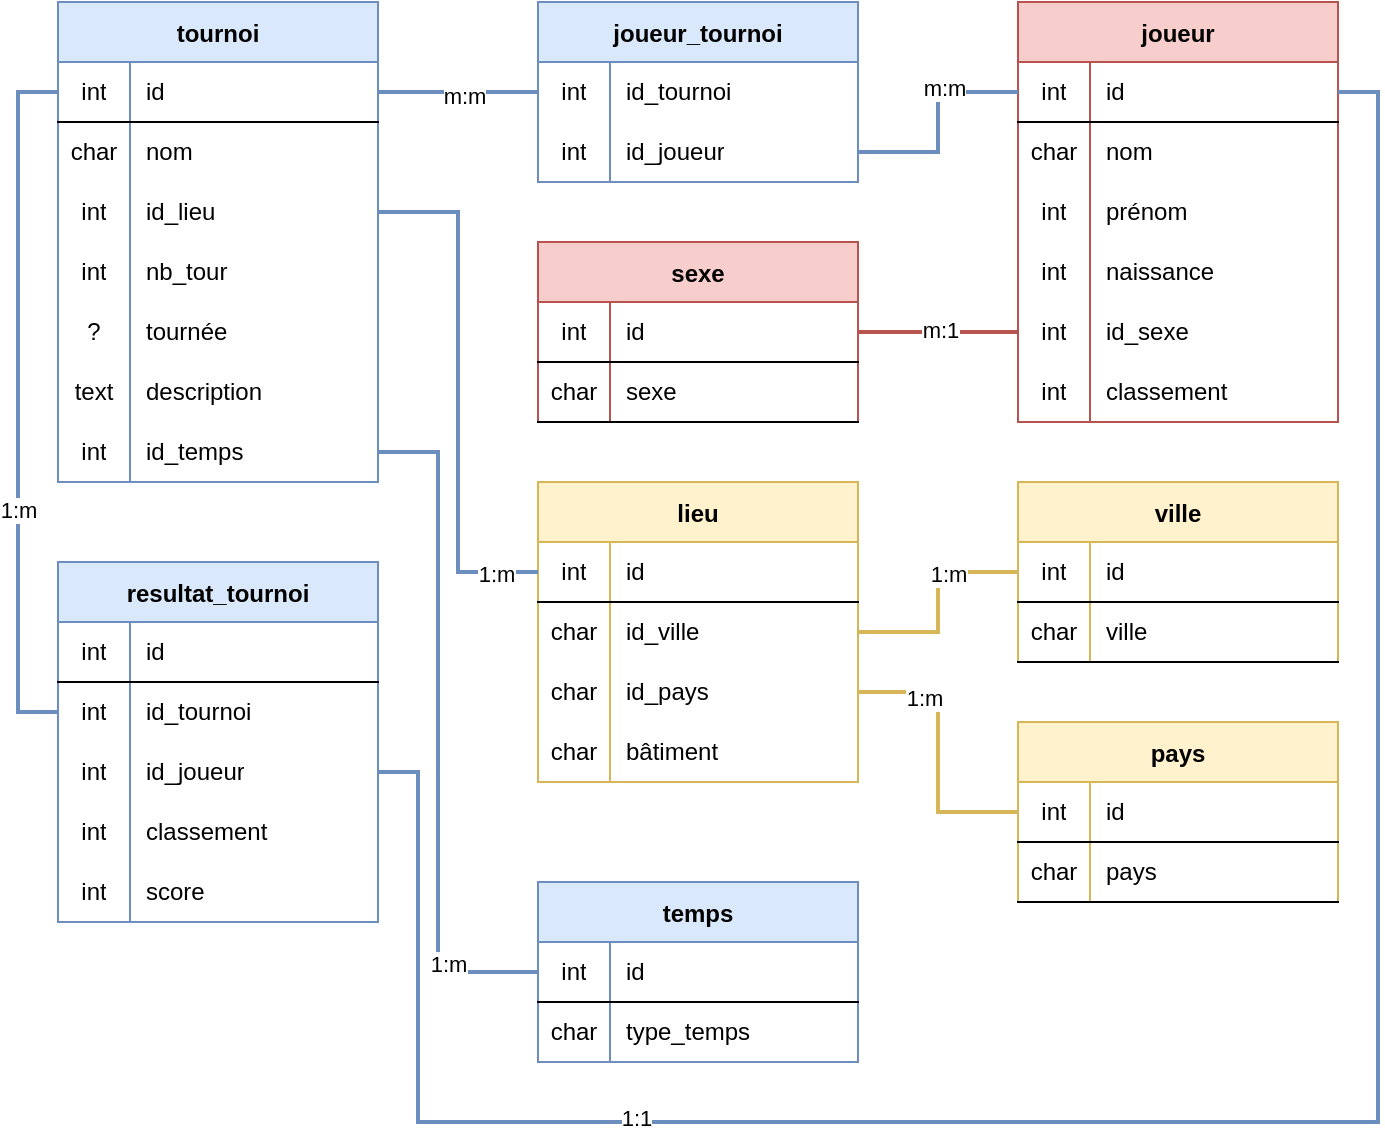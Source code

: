 <mxfile version="16.1.2" type="device" pages="2"><diagram id="C5RBs43oDa-KdzZeNtuy" name="BDD"><mxGraphModel dx="946" dy="613" grid="1" gridSize="10" guides="1" tooltips="1" connect="1" arrows="1" fold="1" page="1" pageScale="1" pageWidth="827" pageHeight="1169" math="0" shadow="0"><root><mxCell id="WIyWlLk6GJQsqaUBKTNV-0"/><mxCell id="WIyWlLk6GJQsqaUBKTNV-1" parent="WIyWlLk6GJQsqaUBKTNV-0"/><mxCell id="q8imigKJViEBwgdhQdV9-0" value="tournoi" style="shape=table;startSize=30;container=1;collapsible=0;childLayout=tableLayout;fixedRows=1;rowLines=0;fontStyle=1;align=center;pointerEvents=1;fillColor=#dae8fc;strokeColor=#6c8ebf;" parent="WIyWlLk6GJQsqaUBKTNV-1" vertex="1"><mxGeometry x="40" y="40" width="160" height="240.0" as="geometry"/></mxCell><mxCell id="q8imigKJViEBwgdhQdV9-1" value="" style="shape=partialRectangle;html=1;whiteSpace=wrap;collapsible=0;dropTarget=0;pointerEvents=1;fillColor=none;top=0;left=0;bottom=1;right=0;points=[[0,0.5],[1,0.5]];portConstraint=eastwest;" parent="q8imigKJViEBwgdhQdV9-0" vertex="1"><mxGeometry y="30" width="160" height="30" as="geometry"/></mxCell><mxCell id="q8imigKJViEBwgdhQdV9-2" value="int" style="shape=partialRectangle;html=1;whiteSpace=wrap;connectable=0;fillColor=none;top=0;left=0;bottom=0;right=0;overflow=hidden;pointerEvents=1;" parent="q8imigKJViEBwgdhQdV9-1" vertex="1"><mxGeometry width="36" height="30" as="geometry"><mxRectangle width="36" height="30" as="alternateBounds"/></mxGeometry></mxCell><mxCell id="q8imigKJViEBwgdhQdV9-3" value="id" style="shape=partialRectangle;html=1;whiteSpace=wrap;connectable=0;fillColor=none;top=0;left=0;bottom=0;right=0;align=left;spacingLeft=6;overflow=hidden;pointerEvents=1;" parent="q8imigKJViEBwgdhQdV9-1" vertex="1"><mxGeometry x="36" width="124" height="30" as="geometry"><mxRectangle width="124" height="30" as="alternateBounds"/></mxGeometry></mxCell><mxCell id="q8imigKJViEBwgdhQdV9-4" value="" style="shape=partialRectangle;html=1;whiteSpace=wrap;collapsible=0;dropTarget=0;pointerEvents=1;fillColor=none;top=0;left=0;bottom=0;right=0;points=[[0,0.5],[1,0.5]];portConstraint=eastwest;" parent="q8imigKJViEBwgdhQdV9-0" vertex="1"><mxGeometry y="60" width="160" height="30" as="geometry"/></mxCell><mxCell id="q8imigKJViEBwgdhQdV9-5" value="char" style="shape=partialRectangle;html=1;whiteSpace=wrap;connectable=0;fillColor=none;top=0;left=0;bottom=0;right=0;overflow=hidden;pointerEvents=1;" parent="q8imigKJViEBwgdhQdV9-4" vertex="1"><mxGeometry width="36" height="30" as="geometry"><mxRectangle width="36" height="30" as="alternateBounds"/></mxGeometry></mxCell><mxCell id="q8imigKJViEBwgdhQdV9-6" value="nom" style="shape=partialRectangle;html=1;whiteSpace=wrap;connectable=0;fillColor=none;top=0;left=0;bottom=0;right=0;align=left;spacingLeft=6;overflow=hidden;pointerEvents=1;" parent="q8imigKJViEBwgdhQdV9-4" vertex="1"><mxGeometry x="36" width="124" height="30" as="geometry"><mxRectangle width="124" height="30" as="alternateBounds"/></mxGeometry></mxCell><mxCell id="q8imigKJViEBwgdhQdV9-7" value="" style="shape=partialRectangle;html=1;whiteSpace=wrap;collapsible=0;dropTarget=0;pointerEvents=1;fillColor=none;top=0;left=0;bottom=0;right=0;points=[[0,0.5],[1,0.5]];portConstraint=eastwest;" parent="q8imigKJViEBwgdhQdV9-0" vertex="1"><mxGeometry y="90" width="160" height="30" as="geometry"/></mxCell><mxCell id="q8imigKJViEBwgdhQdV9-8" value="int" style="shape=partialRectangle;html=1;whiteSpace=wrap;connectable=0;fillColor=none;top=0;left=0;bottom=0;right=0;overflow=hidden;pointerEvents=1;" parent="q8imigKJViEBwgdhQdV9-7" vertex="1"><mxGeometry width="36" height="30" as="geometry"><mxRectangle width="36" height="30" as="alternateBounds"/></mxGeometry></mxCell><mxCell id="q8imigKJViEBwgdhQdV9-9" value="id_lieu" style="shape=partialRectangle;html=1;whiteSpace=wrap;connectable=0;fillColor=none;top=0;left=0;bottom=0;right=0;align=left;spacingLeft=6;overflow=hidden;pointerEvents=1;" parent="q8imigKJViEBwgdhQdV9-7" vertex="1"><mxGeometry x="36" width="124" height="30" as="geometry"><mxRectangle width="124" height="30" as="alternateBounds"/></mxGeometry></mxCell><mxCell id="q8imigKJViEBwgdhQdV9-10" style="shape=partialRectangle;html=1;whiteSpace=wrap;collapsible=0;dropTarget=0;pointerEvents=1;fillColor=none;top=0;left=0;bottom=0;right=0;points=[[0,0.5],[1,0.5]];portConstraint=eastwest;" parent="q8imigKJViEBwgdhQdV9-0" vertex="1"><mxGeometry y="120" width="160" height="30" as="geometry"/></mxCell><mxCell id="q8imigKJViEBwgdhQdV9-11" value="int" style="shape=partialRectangle;html=1;whiteSpace=wrap;connectable=0;fillColor=none;top=0;left=0;bottom=0;right=0;overflow=hidden;pointerEvents=1;" parent="q8imigKJViEBwgdhQdV9-10" vertex="1"><mxGeometry width="36" height="30" as="geometry"><mxRectangle width="36" height="30" as="alternateBounds"/></mxGeometry></mxCell><mxCell id="q8imigKJViEBwgdhQdV9-12" value="nb_tour" style="shape=partialRectangle;html=1;whiteSpace=wrap;connectable=0;fillColor=none;top=0;left=0;bottom=0;right=0;align=left;spacingLeft=6;overflow=hidden;pointerEvents=1;" parent="q8imigKJViEBwgdhQdV9-10" vertex="1"><mxGeometry x="36" width="124" height="30" as="geometry"><mxRectangle width="124" height="30" as="alternateBounds"/></mxGeometry></mxCell><mxCell id="q8imigKJViEBwgdhQdV9-13" style="shape=partialRectangle;html=1;whiteSpace=wrap;collapsible=0;dropTarget=0;pointerEvents=1;fillColor=none;top=0;left=0;bottom=0;right=0;points=[[0,0.5],[1,0.5]];portConstraint=eastwest;" parent="q8imigKJViEBwgdhQdV9-0" vertex="1"><mxGeometry y="150" width="160" height="30" as="geometry"/></mxCell><mxCell id="q8imigKJViEBwgdhQdV9-14" value="?" style="shape=partialRectangle;html=1;whiteSpace=wrap;connectable=0;fillColor=none;top=0;left=0;bottom=0;right=0;overflow=hidden;pointerEvents=1;" parent="q8imigKJViEBwgdhQdV9-13" vertex="1"><mxGeometry width="36" height="30" as="geometry"><mxRectangle width="36" height="30" as="alternateBounds"/></mxGeometry></mxCell><mxCell id="q8imigKJViEBwgdhQdV9-15" value="tournée" style="shape=partialRectangle;html=1;whiteSpace=wrap;connectable=0;fillColor=none;top=0;left=0;bottom=0;right=0;align=left;spacingLeft=6;overflow=hidden;pointerEvents=1;" parent="q8imigKJViEBwgdhQdV9-13" vertex="1"><mxGeometry x="36" width="124" height="30" as="geometry"><mxRectangle width="124" height="30" as="alternateBounds"/></mxGeometry></mxCell><mxCell id="q8imigKJViEBwgdhQdV9-16" style="shape=partialRectangle;html=1;whiteSpace=wrap;collapsible=0;dropTarget=0;pointerEvents=1;fillColor=none;top=0;left=0;bottom=0;right=0;points=[[0,0.5],[1,0.5]];portConstraint=eastwest;" parent="q8imigKJViEBwgdhQdV9-0" vertex="1"><mxGeometry y="180" width="160" height="30" as="geometry"/></mxCell><mxCell id="q8imigKJViEBwgdhQdV9-17" value="text" style="shape=partialRectangle;html=1;whiteSpace=wrap;connectable=0;fillColor=none;top=0;left=0;bottom=0;right=0;overflow=hidden;pointerEvents=1;" parent="q8imigKJViEBwgdhQdV9-16" vertex="1"><mxGeometry width="36" height="30" as="geometry"><mxRectangle width="36" height="30" as="alternateBounds"/></mxGeometry></mxCell><mxCell id="q8imigKJViEBwgdhQdV9-18" value="description" style="shape=partialRectangle;html=1;whiteSpace=wrap;connectable=0;fillColor=none;top=0;left=0;bottom=0;right=0;align=left;spacingLeft=6;overflow=hidden;pointerEvents=1;" parent="q8imigKJViEBwgdhQdV9-16" vertex="1"><mxGeometry x="36" width="124" height="30" as="geometry"><mxRectangle width="124" height="30" as="alternateBounds"/></mxGeometry></mxCell><mxCell id="q8imigKJViEBwgdhQdV9-19" style="shape=partialRectangle;html=1;whiteSpace=wrap;collapsible=0;dropTarget=0;pointerEvents=1;fillColor=none;top=0;left=0;bottom=0;right=0;points=[[0,0.5],[1,0.5]];portConstraint=eastwest;" parent="q8imigKJViEBwgdhQdV9-0" vertex="1"><mxGeometry y="210" width="160" height="30" as="geometry"/></mxCell><mxCell id="q8imigKJViEBwgdhQdV9-20" value="int" style="shape=partialRectangle;html=1;whiteSpace=wrap;connectable=0;fillColor=none;top=0;left=0;bottom=0;right=0;overflow=hidden;pointerEvents=1;" parent="q8imigKJViEBwgdhQdV9-19" vertex="1"><mxGeometry width="36" height="30" as="geometry"><mxRectangle width="36" height="30" as="alternateBounds"/></mxGeometry></mxCell><mxCell id="q8imigKJViEBwgdhQdV9-21" value="id_temps" style="shape=partialRectangle;html=1;whiteSpace=wrap;connectable=0;fillColor=none;top=0;left=0;bottom=0;right=0;align=left;spacingLeft=6;overflow=hidden;pointerEvents=1;" parent="q8imigKJViEBwgdhQdV9-19" vertex="1"><mxGeometry x="36" width="124" height="30" as="geometry"><mxRectangle width="124" height="30" as="alternateBounds"/></mxGeometry></mxCell><mxCell id="q8imigKJViEBwgdhQdV9-22" value="joueur_tournoi" style="shape=table;startSize=30;container=1;collapsible=0;childLayout=tableLayout;fixedRows=1;rowLines=0;fontStyle=1;align=center;pointerEvents=1;fillColor=#dae8fc;strokeColor=#6c8ebf;" parent="WIyWlLk6GJQsqaUBKTNV-1" vertex="1"><mxGeometry x="280" y="40" width="160" height="90" as="geometry"/></mxCell><mxCell id="q8imigKJViEBwgdhQdV9-26" value="" style="shape=partialRectangle;html=1;whiteSpace=wrap;collapsible=0;dropTarget=0;pointerEvents=1;fillColor=none;top=0;left=0;bottom=0;right=0;points=[[0,0.5],[1,0.5]];portConstraint=eastwest;" parent="q8imigKJViEBwgdhQdV9-22" vertex="1"><mxGeometry y="30" width="160" height="30" as="geometry"/></mxCell><mxCell id="q8imigKJViEBwgdhQdV9-27" value="int" style="shape=partialRectangle;html=1;whiteSpace=wrap;connectable=0;fillColor=none;top=0;left=0;bottom=0;right=0;overflow=hidden;pointerEvents=1;" parent="q8imigKJViEBwgdhQdV9-26" vertex="1"><mxGeometry width="36" height="30" as="geometry"><mxRectangle width="36" height="30" as="alternateBounds"/></mxGeometry></mxCell><mxCell id="q8imigKJViEBwgdhQdV9-28" value="id_tournoi" style="shape=partialRectangle;html=1;whiteSpace=wrap;connectable=0;fillColor=none;top=0;left=0;bottom=0;right=0;align=left;spacingLeft=6;overflow=hidden;pointerEvents=1;" parent="q8imigKJViEBwgdhQdV9-26" vertex="1"><mxGeometry x="36" width="124" height="30" as="geometry"><mxRectangle width="124" height="30" as="alternateBounds"/></mxGeometry></mxCell><mxCell id="q8imigKJViEBwgdhQdV9-29" value="" style="shape=partialRectangle;html=1;whiteSpace=wrap;collapsible=0;dropTarget=0;pointerEvents=1;fillColor=none;top=0;left=0;bottom=0;right=0;points=[[0,0.5],[1,0.5]];portConstraint=eastwest;" parent="q8imigKJViEBwgdhQdV9-22" vertex="1"><mxGeometry y="60" width="160" height="30" as="geometry"/></mxCell><mxCell id="q8imigKJViEBwgdhQdV9-30" value="int" style="shape=partialRectangle;html=1;whiteSpace=wrap;connectable=0;fillColor=none;top=0;left=0;bottom=0;right=0;overflow=hidden;pointerEvents=1;" parent="q8imigKJViEBwgdhQdV9-29" vertex="1"><mxGeometry width="36" height="30" as="geometry"><mxRectangle width="36" height="30" as="alternateBounds"/></mxGeometry></mxCell><mxCell id="q8imigKJViEBwgdhQdV9-31" value="id_joueur" style="shape=partialRectangle;html=1;whiteSpace=wrap;connectable=0;fillColor=none;top=0;left=0;bottom=0;right=0;align=left;spacingLeft=6;overflow=hidden;pointerEvents=1;" parent="q8imigKJViEBwgdhQdV9-29" vertex="1"><mxGeometry x="36" width="124" height="30" as="geometry"><mxRectangle width="124" height="30" as="alternateBounds"/></mxGeometry></mxCell><mxCell id="q8imigKJViEBwgdhQdV9-44" style="edgeStyle=orthogonalEdgeStyle;rounded=0;orthogonalLoop=1;jettySize=auto;html=1;entryX=1;entryY=0.5;entryDx=0;entryDy=0;endArrow=none;endFill=0;strokeWidth=2;fillColor=#dae8fc;strokeColor=#6c8ebf;" parent="WIyWlLk6GJQsqaUBKTNV-1" source="q8imigKJViEBwgdhQdV9-26" target="q8imigKJViEBwgdhQdV9-1" edge="1"><mxGeometry relative="1" as="geometry"/></mxCell><mxCell id="eJc-ZGV1E1ci7smsFXw3-0" value="m:m" style="edgeLabel;html=1;align=center;verticalAlign=middle;resizable=0;points=[];" parent="q8imigKJViEBwgdhQdV9-44" vertex="1" connectable="0"><mxGeometry x="-0.071" y="2" relative="1" as="geometry"><mxPoint as="offset"/></mxGeometry></mxCell><mxCell id="q8imigKJViEBwgdhQdV9-45" value="joueur" style="shape=table;startSize=30;container=1;collapsible=0;childLayout=tableLayout;fixedRows=1;rowLines=0;fontStyle=1;align=center;pointerEvents=1;fillColor=#f8cecc;strokeColor=#b85450;" parent="WIyWlLk6GJQsqaUBKTNV-1" vertex="1"><mxGeometry x="520" y="40" width="160" height="210" as="geometry"/></mxCell><mxCell id="q8imigKJViEBwgdhQdV9-46" value="" style="shape=partialRectangle;html=1;whiteSpace=wrap;collapsible=0;dropTarget=0;pointerEvents=1;fillColor=none;top=0;left=0;bottom=1;right=0;points=[[0,0.5],[1,0.5]];portConstraint=eastwest;" parent="q8imigKJViEBwgdhQdV9-45" vertex="1"><mxGeometry y="30" width="160" height="30" as="geometry"/></mxCell><mxCell id="q8imigKJViEBwgdhQdV9-47" value="int" style="shape=partialRectangle;html=1;whiteSpace=wrap;connectable=0;fillColor=none;top=0;left=0;bottom=0;right=0;overflow=hidden;pointerEvents=1;" parent="q8imigKJViEBwgdhQdV9-46" vertex="1"><mxGeometry width="36" height="30" as="geometry"><mxRectangle width="36" height="30" as="alternateBounds"/></mxGeometry></mxCell><mxCell id="q8imigKJViEBwgdhQdV9-48" value="id" style="shape=partialRectangle;html=1;whiteSpace=wrap;connectable=0;fillColor=none;top=0;left=0;bottom=0;right=0;align=left;spacingLeft=6;overflow=hidden;pointerEvents=1;" parent="q8imigKJViEBwgdhQdV9-46" vertex="1"><mxGeometry x="36" width="124" height="30" as="geometry"><mxRectangle width="124" height="30" as="alternateBounds"/></mxGeometry></mxCell><mxCell id="q8imigKJViEBwgdhQdV9-49" value="" style="shape=partialRectangle;html=1;whiteSpace=wrap;collapsible=0;dropTarget=0;pointerEvents=1;fillColor=none;top=0;left=0;bottom=0;right=0;points=[[0,0.5],[1,0.5]];portConstraint=eastwest;" parent="q8imigKJViEBwgdhQdV9-45" vertex="1"><mxGeometry y="60" width="160" height="30" as="geometry"/></mxCell><mxCell id="q8imigKJViEBwgdhQdV9-50" value="char" style="shape=partialRectangle;html=1;whiteSpace=wrap;connectable=0;fillColor=none;top=0;left=0;bottom=0;right=0;overflow=hidden;pointerEvents=1;" parent="q8imigKJViEBwgdhQdV9-49" vertex="1"><mxGeometry width="36" height="30" as="geometry"><mxRectangle width="36" height="30" as="alternateBounds"/></mxGeometry></mxCell><mxCell id="q8imigKJViEBwgdhQdV9-51" value="nom" style="shape=partialRectangle;html=1;whiteSpace=wrap;connectable=0;fillColor=none;top=0;left=0;bottom=0;right=0;align=left;spacingLeft=6;overflow=hidden;pointerEvents=1;" parent="q8imigKJViEBwgdhQdV9-49" vertex="1"><mxGeometry x="36" width="124" height="30" as="geometry"><mxRectangle width="124" height="30" as="alternateBounds"/></mxGeometry></mxCell><mxCell id="q8imigKJViEBwgdhQdV9-52" value="" style="shape=partialRectangle;html=1;whiteSpace=wrap;collapsible=0;dropTarget=0;pointerEvents=1;fillColor=none;top=0;left=0;bottom=0;right=0;points=[[0,0.5],[1,0.5]];portConstraint=eastwest;" parent="q8imigKJViEBwgdhQdV9-45" vertex="1"><mxGeometry y="90" width="160" height="30" as="geometry"/></mxCell><mxCell id="q8imigKJViEBwgdhQdV9-53" value="int" style="shape=partialRectangle;html=1;whiteSpace=wrap;connectable=0;fillColor=none;top=0;left=0;bottom=0;right=0;overflow=hidden;pointerEvents=1;" parent="q8imigKJViEBwgdhQdV9-52" vertex="1"><mxGeometry width="36" height="30" as="geometry"><mxRectangle width="36" height="30" as="alternateBounds"/></mxGeometry></mxCell><mxCell id="q8imigKJViEBwgdhQdV9-54" value="prénom" style="shape=partialRectangle;html=1;whiteSpace=wrap;connectable=0;fillColor=none;top=0;left=0;bottom=0;right=0;align=left;spacingLeft=6;overflow=hidden;pointerEvents=1;" parent="q8imigKJViEBwgdhQdV9-52" vertex="1"><mxGeometry x="36" width="124" height="30" as="geometry"><mxRectangle width="124" height="30" as="alternateBounds"/></mxGeometry></mxCell><mxCell id="q8imigKJViEBwgdhQdV9-55" style="shape=partialRectangle;html=1;whiteSpace=wrap;collapsible=0;dropTarget=0;pointerEvents=1;fillColor=none;top=0;left=0;bottom=0;right=0;points=[[0,0.5],[1,0.5]];portConstraint=eastwest;" parent="q8imigKJViEBwgdhQdV9-45" vertex="1"><mxGeometry y="120" width="160" height="30" as="geometry"/></mxCell><mxCell id="q8imigKJViEBwgdhQdV9-56" value="int" style="shape=partialRectangle;html=1;whiteSpace=wrap;connectable=0;fillColor=none;top=0;left=0;bottom=0;right=0;overflow=hidden;pointerEvents=1;" parent="q8imigKJViEBwgdhQdV9-55" vertex="1"><mxGeometry width="36" height="30" as="geometry"><mxRectangle width="36" height="30" as="alternateBounds"/></mxGeometry></mxCell><mxCell id="q8imigKJViEBwgdhQdV9-57" value="naissance" style="shape=partialRectangle;html=1;whiteSpace=wrap;connectable=0;fillColor=none;top=0;left=0;bottom=0;right=0;align=left;spacingLeft=6;overflow=hidden;pointerEvents=1;" parent="q8imigKJViEBwgdhQdV9-55" vertex="1"><mxGeometry x="36" width="124" height="30" as="geometry"><mxRectangle width="124" height="30" as="alternateBounds"/></mxGeometry></mxCell><mxCell id="q8imigKJViEBwgdhQdV9-58" style="shape=partialRectangle;html=1;whiteSpace=wrap;collapsible=0;dropTarget=0;pointerEvents=1;fillColor=none;top=0;left=0;bottom=0;right=0;points=[[0,0.5],[1,0.5]];portConstraint=eastwest;" parent="q8imigKJViEBwgdhQdV9-45" vertex="1"><mxGeometry y="150" width="160" height="30" as="geometry"/></mxCell><mxCell id="q8imigKJViEBwgdhQdV9-59" value="int" style="shape=partialRectangle;html=1;whiteSpace=wrap;connectable=0;fillColor=none;top=0;left=0;bottom=0;right=0;overflow=hidden;pointerEvents=1;" parent="q8imigKJViEBwgdhQdV9-58" vertex="1"><mxGeometry width="36" height="30" as="geometry"><mxRectangle width="36" height="30" as="alternateBounds"/></mxGeometry></mxCell><mxCell id="q8imigKJViEBwgdhQdV9-60" value="id_sexe" style="shape=partialRectangle;html=1;whiteSpace=wrap;connectable=0;fillColor=none;top=0;left=0;bottom=0;right=0;align=left;spacingLeft=6;overflow=hidden;pointerEvents=1;" parent="q8imigKJViEBwgdhQdV9-58" vertex="1"><mxGeometry x="36" width="124" height="30" as="geometry"><mxRectangle width="124" height="30" as="alternateBounds"/></mxGeometry></mxCell><mxCell id="q8imigKJViEBwgdhQdV9-61" style="shape=partialRectangle;html=1;whiteSpace=wrap;collapsible=0;dropTarget=0;pointerEvents=1;fillColor=none;top=0;left=0;bottom=0;right=0;points=[[0,0.5],[1,0.5]];portConstraint=eastwest;" parent="q8imigKJViEBwgdhQdV9-45" vertex="1"><mxGeometry y="180" width="160" height="30" as="geometry"/></mxCell><mxCell id="q8imigKJViEBwgdhQdV9-62" value="int" style="shape=partialRectangle;html=1;whiteSpace=wrap;connectable=0;fillColor=none;top=0;left=0;bottom=0;right=0;overflow=hidden;pointerEvents=1;" parent="q8imigKJViEBwgdhQdV9-61" vertex="1"><mxGeometry width="36" height="30" as="geometry"><mxRectangle width="36" height="30" as="alternateBounds"/></mxGeometry></mxCell><mxCell id="q8imigKJViEBwgdhQdV9-63" value="classement" style="shape=partialRectangle;html=1;whiteSpace=wrap;connectable=0;fillColor=none;top=0;left=0;bottom=0;right=0;align=left;spacingLeft=6;overflow=hidden;pointerEvents=1;" parent="q8imigKJViEBwgdhQdV9-61" vertex="1"><mxGeometry x="36" width="124" height="30" as="geometry"><mxRectangle width="124" height="30" as="alternateBounds"/></mxGeometry></mxCell><mxCell id="q8imigKJViEBwgdhQdV9-67" style="edgeStyle=orthogonalEdgeStyle;rounded=0;orthogonalLoop=1;jettySize=auto;html=1;entryX=1;entryY=0.5;entryDx=0;entryDy=0;endArrow=none;endFill=0;strokeWidth=2;fillColor=#dae8fc;strokeColor=#6c8ebf;" parent="WIyWlLk6GJQsqaUBKTNV-1" source="q8imigKJViEBwgdhQdV9-46" target="q8imigKJViEBwgdhQdV9-29" edge="1"><mxGeometry relative="1" as="geometry"/></mxCell><mxCell id="eJc-ZGV1E1ci7smsFXw3-1" value="m:m" style="edgeLabel;html=1;align=center;verticalAlign=middle;resizable=0;points=[];" parent="q8imigKJViEBwgdhQdV9-67" vertex="1" connectable="0"><mxGeometry x="-0.324" y="-2" relative="1" as="geometry"><mxPoint as="offset"/></mxGeometry></mxCell><mxCell id="q8imigKJViEBwgdhQdV9-82" value="sexe" style="shape=table;startSize=30;container=1;collapsible=0;childLayout=tableLayout;fixedRows=1;rowLines=0;fontStyle=1;align=center;pointerEvents=1;fillColor=#f8cecc;strokeColor=#b85450;" parent="WIyWlLk6GJQsqaUBKTNV-1" vertex="1"><mxGeometry x="280" y="160" width="160" height="90" as="geometry"/></mxCell><mxCell id="q8imigKJViEBwgdhQdV9-83" value="" style="shape=partialRectangle;html=1;whiteSpace=wrap;collapsible=0;dropTarget=0;pointerEvents=1;fillColor=none;top=0;left=0;bottom=1;right=0;points=[[0,0.5],[1,0.5]];portConstraint=eastwest;" parent="q8imigKJViEBwgdhQdV9-82" vertex="1"><mxGeometry y="30" width="160" height="30" as="geometry"/></mxCell><mxCell id="q8imigKJViEBwgdhQdV9-84" value="int" style="shape=partialRectangle;html=1;whiteSpace=wrap;connectable=0;fillColor=none;top=0;left=0;bottom=0;right=0;overflow=hidden;pointerEvents=1;" parent="q8imigKJViEBwgdhQdV9-83" vertex="1"><mxGeometry width="36" height="30" as="geometry"><mxRectangle width="36" height="30" as="alternateBounds"/></mxGeometry></mxCell><mxCell id="q8imigKJViEBwgdhQdV9-85" value="id" style="shape=partialRectangle;html=1;whiteSpace=wrap;connectable=0;fillColor=none;top=0;left=0;bottom=0;right=0;align=left;spacingLeft=6;overflow=hidden;pointerEvents=1;" parent="q8imigKJViEBwgdhQdV9-83" vertex="1"><mxGeometry x="36" width="124" height="30" as="geometry"><mxRectangle width="124" height="30" as="alternateBounds"/></mxGeometry></mxCell><mxCell id="q8imigKJViEBwgdhQdV9-101" style="shape=partialRectangle;html=1;whiteSpace=wrap;collapsible=0;dropTarget=0;pointerEvents=1;fillColor=none;top=0;left=0;bottom=1;right=0;points=[[0,0.5],[1,0.5]];portConstraint=eastwest;" parent="q8imigKJViEBwgdhQdV9-82" vertex="1"><mxGeometry y="60" width="160" height="30" as="geometry"/></mxCell><mxCell id="q8imigKJViEBwgdhQdV9-102" value="char" style="shape=partialRectangle;html=1;whiteSpace=wrap;connectable=0;fillColor=none;top=0;left=0;bottom=0;right=0;overflow=hidden;pointerEvents=1;" parent="q8imigKJViEBwgdhQdV9-101" vertex="1"><mxGeometry width="36" height="30" as="geometry"><mxRectangle width="36" height="30" as="alternateBounds"/></mxGeometry></mxCell><mxCell id="q8imigKJViEBwgdhQdV9-103" value="sexe" style="shape=partialRectangle;html=1;whiteSpace=wrap;connectable=0;fillColor=none;top=0;left=0;bottom=0;right=0;align=left;spacingLeft=6;overflow=hidden;pointerEvents=1;" parent="q8imigKJViEBwgdhQdV9-101" vertex="1"><mxGeometry x="36" width="124" height="30" as="geometry"><mxRectangle width="124" height="30" as="alternateBounds"/></mxGeometry></mxCell><mxCell id="q8imigKJViEBwgdhQdV9-104" style="edgeStyle=orthogonalEdgeStyle;rounded=0;orthogonalLoop=1;jettySize=auto;html=1;entryX=1;entryY=0.5;entryDx=0;entryDy=0;endArrow=none;endFill=0;strokeWidth=2;fillColor=#f8cecc;strokeColor=#b85450;" parent="WIyWlLk6GJQsqaUBKTNV-1" source="q8imigKJViEBwgdhQdV9-58" target="q8imigKJViEBwgdhQdV9-83" edge="1"><mxGeometry relative="1" as="geometry"/></mxCell><mxCell id="eJc-ZGV1E1ci7smsFXw3-2" value="m:1" style="edgeLabel;html=1;align=center;verticalAlign=middle;resizable=0;points=[];" parent="q8imigKJViEBwgdhQdV9-104" vertex="1" connectable="0"><mxGeometry x="-0.008" y="-1" relative="1" as="geometry"><mxPoint as="offset"/></mxGeometry></mxCell><mxCell id="q8imigKJViEBwgdhQdV9-121" value="lieu" style="shape=table;startSize=30;container=1;collapsible=0;childLayout=tableLayout;fixedRows=1;rowLines=0;fontStyle=1;align=center;pointerEvents=1;fillColor=#fff2cc;strokeColor=#d6b656;" parent="WIyWlLk6GJQsqaUBKTNV-1" vertex="1"><mxGeometry x="280" y="280" width="160" height="150" as="geometry"/></mxCell><mxCell id="q8imigKJViEBwgdhQdV9-122" value="" style="shape=partialRectangle;html=1;whiteSpace=wrap;collapsible=0;dropTarget=0;pointerEvents=1;fillColor=none;top=0;left=0;bottom=1;right=0;points=[[0,0.5],[1,0.5]];portConstraint=eastwest;" parent="q8imigKJViEBwgdhQdV9-121" vertex="1"><mxGeometry y="30" width="160" height="30" as="geometry"/></mxCell><mxCell id="q8imigKJViEBwgdhQdV9-123" value="int" style="shape=partialRectangle;html=1;whiteSpace=wrap;connectable=0;fillColor=none;top=0;left=0;bottom=0;right=0;overflow=hidden;pointerEvents=1;" parent="q8imigKJViEBwgdhQdV9-122" vertex="1"><mxGeometry width="36" height="30" as="geometry"><mxRectangle width="36" height="30" as="alternateBounds"/></mxGeometry></mxCell><mxCell id="q8imigKJViEBwgdhQdV9-124" value="id" style="shape=partialRectangle;html=1;whiteSpace=wrap;connectable=0;fillColor=none;top=0;left=0;bottom=0;right=0;align=left;spacingLeft=6;overflow=hidden;pointerEvents=1;" parent="q8imigKJViEBwgdhQdV9-122" vertex="1"><mxGeometry x="36" width="124" height="30" as="geometry"><mxRectangle width="124" height="30" as="alternateBounds"/></mxGeometry></mxCell><mxCell id="q8imigKJViEBwgdhQdV9-125" value="" style="shape=partialRectangle;html=1;whiteSpace=wrap;collapsible=0;dropTarget=0;pointerEvents=1;fillColor=none;top=0;left=0;bottom=0;right=0;points=[[0,0.5],[1,0.5]];portConstraint=eastwest;" parent="q8imigKJViEBwgdhQdV9-121" vertex="1"><mxGeometry y="60" width="160" height="30" as="geometry"/></mxCell><mxCell id="q8imigKJViEBwgdhQdV9-126" value="char" style="shape=partialRectangle;html=1;whiteSpace=wrap;connectable=0;fillColor=none;top=0;left=0;bottom=0;right=0;overflow=hidden;pointerEvents=1;" parent="q8imigKJViEBwgdhQdV9-125" vertex="1"><mxGeometry width="36" height="30" as="geometry"><mxRectangle width="36" height="30" as="alternateBounds"/></mxGeometry></mxCell><mxCell id="q8imigKJViEBwgdhQdV9-127" value="id_ville" style="shape=partialRectangle;html=1;whiteSpace=wrap;connectable=0;fillColor=none;top=0;left=0;bottom=0;right=0;align=left;spacingLeft=6;overflow=hidden;pointerEvents=1;" parent="q8imigKJViEBwgdhQdV9-125" vertex="1"><mxGeometry x="36" width="124" height="30" as="geometry"><mxRectangle width="124" height="30" as="alternateBounds"/></mxGeometry></mxCell><mxCell id="q8imigKJViEBwgdhQdV9-128" value="" style="shape=partialRectangle;html=1;whiteSpace=wrap;collapsible=0;dropTarget=0;pointerEvents=1;fillColor=none;top=0;left=0;bottom=0;right=0;points=[[0,0.5],[1,0.5]];portConstraint=eastwest;" parent="q8imigKJViEBwgdhQdV9-121" vertex="1"><mxGeometry y="90" width="160" height="30" as="geometry"/></mxCell><mxCell id="q8imigKJViEBwgdhQdV9-129" value="char" style="shape=partialRectangle;html=1;whiteSpace=wrap;connectable=0;fillColor=none;top=0;left=0;bottom=0;right=0;overflow=hidden;pointerEvents=1;" parent="q8imigKJViEBwgdhQdV9-128" vertex="1"><mxGeometry width="36" height="30" as="geometry"><mxRectangle width="36" height="30" as="alternateBounds"/></mxGeometry></mxCell><mxCell id="q8imigKJViEBwgdhQdV9-130" value="id_pays" style="shape=partialRectangle;html=1;whiteSpace=wrap;connectable=0;fillColor=none;top=0;left=0;bottom=0;right=0;align=left;spacingLeft=6;overflow=hidden;pointerEvents=1;" parent="q8imigKJViEBwgdhQdV9-128" vertex="1"><mxGeometry x="36" width="124" height="30" as="geometry"><mxRectangle width="124" height="30" as="alternateBounds"/></mxGeometry></mxCell><mxCell id="q8imigKJViEBwgdhQdV9-131" style="shape=partialRectangle;html=1;whiteSpace=wrap;collapsible=0;dropTarget=0;pointerEvents=1;fillColor=none;top=0;left=0;bottom=0;right=0;points=[[0,0.5],[1,0.5]];portConstraint=eastwest;" parent="q8imigKJViEBwgdhQdV9-121" vertex="1"><mxGeometry y="120" width="160" height="30" as="geometry"/></mxCell><mxCell id="q8imigKJViEBwgdhQdV9-132" value="char" style="shape=partialRectangle;html=1;whiteSpace=wrap;connectable=0;fillColor=none;top=0;left=0;bottom=0;right=0;overflow=hidden;pointerEvents=1;" parent="q8imigKJViEBwgdhQdV9-131" vertex="1"><mxGeometry width="36" height="30" as="geometry"><mxRectangle width="36" height="30" as="alternateBounds"/></mxGeometry></mxCell><mxCell id="q8imigKJViEBwgdhQdV9-133" value="bâtiment" style="shape=partialRectangle;html=1;whiteSpace=wrap;connectable=0;fillColor=none;top=0;left=0;bottom=0;right=0;align=left;spacingLeft=6;overflow=hidden;pointerEvents=1;" parent="q8imigKJViEBwgdhQdV9-131" vertex="1"><mxGeometry x="36" width="124" height="30" as="geometry"><mxRectangle width="124" height="30" as="alternateBounds"/></mxGeometry></mxCell><mxCell id="q8imigKJViEBwgdhQdV9-140" style="edgeStyle=orthogonalEdgeStyle;rounded=0;orthogonalLoop=1;jettySize=auto;html=1;entryX=1;entryY=0.5;entryDx=0;entryDy=0;endArrow=none;endFill=0;strokeWidth=2;fillColor=#dae8fc;strokeColor=#6c8ebf;" parent="WIyWlLk6GJQsqaUBKTNV-1" source="q8imigKJViEBwgdhQdV9-122" target="q8imigKJViEBwgdhQdV9-7" edge="1"><mxGeometry relative="1" as="geometry"/></mxCell><mxCell id="eJc-ZGV1E1ci7smsFXw3-6" value="1:m" style="edgeLabel;html=1;align=center;verticalAlign=middle;resizable=0;points=[];" parent="q8imigKJViEBwgdhQdV9-140" vertex="1" connectable="0"><mxGeometry x="-0.836" y="1" relative="1" as="geometry"><mxPoint as="offset"/></mxGeometry></mxCell><mxCell id="q8imigKJViEBwgdhQdV9-141" value="ville" style="shape=table;startSize=30;container=1;collapsible=0;childLayout=tableLayout;fixedRows=1;rowLines=0;fontStyle=1;align=center;pointerEvents=1;fillColor=#fff2cc;strokeColor=#d6b656;" parent="WIyWlLk6GJQsqaUBKTNV-1" vertex="1"><mxGeometry x="520" y="280" width="160" height="90" as="geometry"/></mxCell><mxCell id="q8imigKJViEBwgdhQdV9-142" value="" style="shape=partialRectangle;html=1;whiteSpace=wrap;collapsible=0;dropTarget=0;pointerEvents=1;fillColor=none;top=0;left=0;bottom=1;right=0;points=[[0,0.5],[1,0.5]];portConstraint=eastwest;" parent="q8imigKJViEBwgdhQdV9-141" vertex="1"><mxGeometry y="30" width="160" height="30" as="geometry"/></mxCell><mxCell id="q8imigKJViEBwgdhQdV9-143" value="int" style="shape=partialRectangle;html=1;whiteSpace=wrap;connectable=0;fillColor=none;top=0;left=0;bottom=0;right=0;overflow=hidden;pointerEvents=1;" parent="q8imigKJViEBwgdhQdV9-142" vertex="1"><mxGeometry width="36" height="30" as="geometry"><mxRectangle width="36" height="30" as="alternateBounds"/></mxGeometry></mxCell><mxCell id="q8imigKJViEBwgdhQdV9-144" value="id" style="shape=partialRectangle;html=1;whiteSpace=wrap;connectable=0;fillColor=none;top=0;left=0;bottom=0;right=0;align=left;spacingLeft=6;overflow=hidden;pointerEvents=1;" parent="q8imigKJViEBwgdhQdV9-142" vertex="1"><mxGeometry x="36" width="124" height="30" as="geometry"><mxRectangle width="124" height="30" as="alternateBounds"/></mxGeometry></mxCell><mxCell id="q8imigKJViEBwgdhQdV9-145" style="shape=partialRectangle;html=1;whiteSpace=wrap;collapsible=0;dropTarget=0;pointerEvents=1;fillColor=none;top=0;left=0;bottom=1;right=0;points=[[0,0.5],[1,0.5]];portConstraint=eastwest;" parent="q8imigKJViEBwgdhQdV9-141" vertex="1"><mxGeometry y="60" width="160" height="30" as="geometry"/></mxCell><mxCell id="q8imigKJViEBwgdhQdV9-146" value="char" style="shape=partialRectangle;html=1;whiteSpace=wrap;connectable=0;fillColor=none;top=0;left=0;bottom=0;right=0;overflow=hidden;pointerEvents=1;" parent="q8imigKJViEBwgdhQdV9-145" vertex="1"><mxGeometry width="36" height="30" as="geometry"><mxRectangle width="36" height="30" as="alternateBounds"/></mxGeometry></mxCell><mxCell id="q8imigKJViEBwgdhQdV9-147" value="ville" style="shape=partialRectangle;html=1;whiteSpace=wrap;connectable=0;fillColor=none;top=0;left=0;bottom=0;right=0;align=left;spacingLeft=6;overflow=hidden;pointerEvents=1;" parent="q8imigKJViEBwgdhQdV9-145" vertex="1"><mxGeometry x="36" width="124" height="30" as="geometry"><mxRectangle width="124" height="30" as="alternateBounds"/></mxGeometry></mxCell><mxCell id="q8imigKJViEBwgdhQdV9-148" value="pays" style="shape=table;startSize=30;container=1;collapsible=0;childLayout=tableLayout;fixedRows=1;rowLines=0;fontStyle=1;align=center;pointerEvents=1;fillColor=#fff2cc;strokeColor=#d6b656;" parent="WIyWlLk6GJQsqaUBKTNV-1" vertex="1"><mxGeometry x="520" y="400" width="160" height="90" as="geometry"/></mxCell><mxCell id="q8imigKJViEBwgdhQdV9-149" value="" style="shape=partialRectangle;html=1;whiteSpace=wrap;collapsible=0;dropTarget=0;pointerEvents=1;fillColor=none;top=0;left=0;bottom=1;right=0;points=[[0,0.5],[1,0.5]];portConstraint=eastwest;" parent="q8imigKJViEBwgdhQdV9-148" vertex="1"><mxGeometry y="30" width="160" height="30" as="geometry"/></mxCell><mxCell id="q8imigKJViEBwgdhQdV9-150" value="int" style="shape=partialRectangle;html=1;whiteSpace=wrap;connectable=0;fillColor=none;top=0;left=0;bottom=0;right=0;overflow=hidden;pointerEvents=1;" parent="q8imigKJViEBwgdhQdV9-149" vertex="1"><mxGeometry width="36" height="30" as="geometry"><mxRectangle width="36" height="30" as="alternateBounds"/></mxGeometry></mxCell><mxCell id="q8imigKJViEBwgdhQdV9-151" value="id" style="shape=partialRectangle;html=1;whiteSpace=wrap;connectable=0;fillColor=none;top=0;left=0;bottom=0;right=0;align=left;spacingLeft=6;overflow=hidden;pointerEvents=1;" parent="q8imigKJViEBwgdhQdV9-149" vertex="1"><mxGeometry x="36" width="124" height="30" as="geometry"><mxRectangle width="124" height="30" as="alternateBounds"/></mxGeometry></mxCell><mxCell id="q8imigKJViEBwgdhQdV9-152" style="shape=partialRectangle;html=1;whiteSpace=wrap;collapsible=0;dropTarget=0;pointerEvents=1;fillColor=none;top=0;left=0;bottom=1;right=0;points=[[0,0.5],[1,0.5]];portConstraint=eastwest;" parent="q8imigKJViEBwgdhQdV9-148" vertex="1"><mxGeometry y="60" width="160" height="30" as="geometry"/></mxCell><mxCell id="q8imigKJViEBwgdhQdV9-153" value="char" style="shape=partialRectangle;html=1;whiteSpace=wrap;connectable=0;fillColor=none;top=0;left=0;bottom=0;right=0;overflow=hidden;pointerEvents=1;" parent="q8imigKJViEBwgdhQdV9-152" vertex="1"><mxGeometry width="36" height="30" as="geometry"><mxRectangle width="36" height="30" as="alternateBounds"/></mxGeometry></mxCell><mxCell id="q8imigKJViEBwgdhQdV9-154" value="pays" style="shape=partialRectangle;html=1;whiteSpace=wrap;connectable=0;fillColor=none;top=0;left=0;bottom=0;right=0;align=left;spacingLeft=6;overflow=hidden;pointerEvents=1;" parent="q8imigKJViEBwgdhQdV9-152" vertex="1"><mxGeometry x="36" width="124" height="30" as="geometry"><mxRectangle width="124" height="30" as="alternateBounds"/></mxGeometry></mxCell><mxCell id="q8imigKJViEBwgdhQdV9-155" style="edgeStyle=orthogonalEdgeStyle;rounded=0;orthogonalLoop=1;jettySize=auto;html=1;endArrow=none;endFill=0;strokeWidth=2;fillColor=#fff2cc;strokeColor=#d6b656;" parent="WIyWlLk6GJQsqaUBKTNV-1" source="q8imigKJViEBwgdhQdV9-125" target="q8imigKJViEBwgdhQdV9-142" edge="1"><mxGeometry relative="1" as="geometry"/></mxCell><mxCell id="eJc-ZGV1E1ci7smsFXw3-3" value="1:m" style="edgeLabel;html=1;align=center;verticalAlign=middle;resizable=0;points=[];" parent="q8imigKJViEBwgdhQdV9-155" vertex="1" connectable="0"><mxGeometry x="0.354" y="-1" relative="1" as="geometry"><mxPoint as="offset"/></mxGeometry></mxCell><mxCell id="q8imigKJViEBwgdhQdV9-156" style="edgeStyle=orthogonalEdgeStyle;rounded=0;orthogonalLoop=1;jettySize=auto;html=1;entryX=0;entryY=0.5;entryDx=0;entryDy=0;endArrow=none;endFill=0;strokeWidth=2;fillColor=#fff2cc;strokeColor=#d6b656;" parent="WIyWlLk6GJQsqaUBKTNV-1" source="q8imigKJViEBwgdhQdV9-128" target="q8imigKJViEBwgdhQdV9-149" edge="1"><mxGeometry relative="1" as="geometry"/></mxCell><mxCell id="eJc-ZGV1E1ci7smsFXw3-4" value="1:m" style="edgeLabel;html=1;align=center;verticalAlign=middle;resizable=0;points=[];" parent="q8imigKJViEBwgdhQdV9-156" vertex="1" connectable="0"><mxGeometry x="-0.531" y="-3" relative="1" as="geometry"><mxPoint as="offset"/></mxGeometry></mxCell><mxCell id="q8imigKJViEBwgdhQdV9-157" value="resultat_tournoi" style="shape=table;startSize=30;container=1;collapsible=0;childLayout=tableLayout;fixedRows=1;rowLines=0;fontStyle=1;align=center;pointerEvents=1;fillColor=#dae8fc;strokeColor=#6c8ebf;" parent="WIyWlLk6GJQsqaUBKTNV-1" vertex="1"><mxGeometry x="40" y="320" width="160" height="180.0" as="geometry"/></mxCell><mxCell id="q8imigKJViEBwgdhQdV9-158" value="" style="shape=partialRectangle;html=1;whiteSpace=wrap;collapsible=0;dropTarget=0;pointerEvents=1;fillColor=none;top=0;left=0;bottom=1;right=0;points=[[0,0.5],[1,0.5]];portConstraint=eastwest;" parent="q8imigKJViEBwgdhQdV9-157" vertex="1"><mxGeometry y="30" width="160" height="30" as="geometry"/></mxCell><mxCell id="q8imigKJViEBwgdhQdV9-159" value="int" style="shape=partialRectangle;html=1;whiteSpace=wrap;connectable=0;fillColor=none;top=0;left=0;bottom=0;right=0;overflow=hidden;pointerEvents=1;" parent="q8imigKJViEBwgdhQdV9-158" vertex="1"><mxGeometry width="36" height="30" as="geometry"><mxRectangle width="36" height="30" as="alternateBounds"/></mxGeometry></mxCell><mxCell id="q8imigKJViEBwgdhQdV9-160" value="id" style="shape=partialRectangle;html=1;whiteSpace=wrap;connectable=0;fillColor=none;top=0;left=0;bottom=0;right=0;align=left;spacingLeft=6;overflow=hidden;pointerEvents=1;" parent="q8imigKJViEBwgdhQdV9-158" vertex="1"><mxGeometry x="36" width="124" height="30" as="geometry"><mxRectangle width="124" height="30" as="alternateBounds"/></mxGeometry></mxCell><mxCell id="q8imigKJViEBwgdhQdV9-161" value="" style="shape=partialRectangle;html=1;whiteSpace=wrap;collapsible=0;dropTarget=0;pointerEvents=1;fillColor=none;top=0;left=0;bottom=0;right=0;points=[[0,0.5],[1,0.5]];portConstraint=eastwest;" parent="q8imigKJViEBwgdhQdV9-157" vertex="1"><mxGeometry y="60" width="160" height="30" as="geometry"/></mxCell><mxCell id="q8imigKJViEBwgdhQdV9-162" value="int" style="shape=partialRectangle;html=1;whiteSpace=wrap;connectable=0;fillColor=none;top=0;left=0;bottom=0;right=0;overflow=hidden;pointerEvents=1;" parent="q8imigKJViEBwgdhQdV9-161" vertex="1"><mxGeometry width="36" height="30" as="geometry"><mxRectangle width="36" height="30" as="alternateBounds"/></mxGeometry></mxCell><mxCell id="q8imigKJViEBwgdhQdV9-163" value="id_tournoi" style="shape=partialRectangle;html=1;whiteSpace=wrap;connectable=0;fillColor=none;top=0;left=0;bottom=0;right=0;align=left;spacingLeft=6;overflow=hidden;pointerEvents=1;" parent="q8imigKJViEBwgdhQdV9-161" vertex="1"><mxGeometry x="36" width="124" height="30" as="geometry"><mxRectangle width="124" height="30" as="alternateBounds"/></mxGeometry></mxCell><mxCell id="q8imigKJViEBwgdhQdV9-164" value="" style="shape=partialRectangle;html=1;whiteSpace=wrap;collapsible=0;dropTarget=0;pointerEvents=1;fillColor=none;top=0;left=0;bottom=0;right=0;points=[[0,0.5],[1,0.5]];portConstraint=eastwest;" parent="q8imigKJViEBwgdhQdV9-157" vertex="1"><mxGeometry y="90" width="160" height="30" as="geometry"/></mxCell><mxCell id="q8imigKJViEBwgdhQdV9-165" value="int" style="shape=partialRectangle;html=1;whiteSpace=wrap;connectable=0;fillColor=none;top=0;left=0;bottom=0;right=0;overflow=hidden;pointerEvents=1;" parent="q8imigKJViEBwgdhQdV9-164" vertex="1"><mxGeometry width="36" height="30" as="geometry"><mxRectangle width="36" height="30" as="alternateBounds"/></mxGeometry></mxCell><mxCell id="q8imigKJViEBwgdhQdV9-166" value="id_joueur" style="shape=partialRectangle;html=1;whiteSpace=wrap;connectable=0;fillColor=none;top=0;left=0;bottom=0;right=0;align=left;spacingLeft=6;overflow=hidden;pointerEvents=1;" parent="q8imigKJViEBwgdhQdV9-164" vertex="1"><mxGeometry x="36" width="124" height="30" as="geometry"><mxRectangle width="124" height="30" as="alternateBounds"/></mxGeometry></mxCell><mxCell id="q8imigKJViEBwgdhQdV9-167" style="shape=partialRectangle;html=1;whiteSpace=wrap;collapsible=0;dropTarget=0;pointerEvents=1;fillColor=none;top=0;left=0;bottom=0;right=0;points=[[0,0.5],[1,0.5]];portConstraint=eastwest;" parent="q8imigKJViEBwgdhQdV9-157" vertex="1"><mxGeometry y="120" width="160" height="30" as="geometry"/></mxCell><mxCell id="q8imigKJViEBwgdhQdV9-168" value="int" style="shape=partialRectangle;html=1;whiteSpace=wrap;connectable=0;fillColor=none;top=0;left=0;bottom=0;right=0;overflow=hidden;pointerEvents=1;" parent="q8imigKJViEBwgdhQdV9-167" vertex="1"><mxGeometry width="36" height="30" as="geometry"><mxRectangle width="36" height="30" as="alternateBounds"/></mxGeometry></mxCell><mxCell id="q8imigKJViEBwgdhQdV9-169" value="classement" style="shape=partialRectangle;html=1;whiteSpace=wrap;connectable=0;fillColor=none;top=0;left=0;bottom=0;right=0;align=left;spacingLeft=6;overflow=hidden;pointerEvents=1;" parent="q8imigKJViEBwgdhQdV9-167" vertex="1"><mxGeometry x="36" width="124" height="30" as="geometry"><mxRectangle width="124" height="30" as="alternateBounds"/></mxGeometry></mxCell><mxCell id="q8imigKJViEBwgdhQdV9-170" style="shape=partialRectangle;html=1;whiteSpace=wrap;collapsible=0;dropTarget=0;pointerEvents=1;fillColor=none;top=0;left=0;bottom=0;right=0;points=[[0,0.5],[1,0.5]];portConstraint=eastwest;" parent="q8imigKJViEBwgdhQdV9-157" vertex="1"><mxGeometry y="150" width="160" height="30" as="geometry"/></mxCell><mxCell id="q8imigKJViEBwgdhQdV9-171" value="int" style="shape=partialRectangle;html=1;whiteSpace=wrap;connectable=0;fillColor=none;top=0;left=0;bottom=0;right=0;overflow=hidden;pointerEvents=1;" parent="q8imigKJViEBwgdhQdV9-170" vertex="1"><mxGeometry width="36" height="30" as="geometry"><mxRectangle width="36" height="30" as="alternateBounds"/></mxGeometry></mxCell><mxCell id="q8imigKJViEBwgdhQdV9-172" value="score" style="shape=partialRectangle;html=1;whiteSpace=wrap;connectable=0;fillColor=none;top=0;left=0;bottom=0;right=0;align=left;spacingLeft=6;overflow=hidden;pointerEvents=1;" parent="q8imigKJViEBwgdhQdV9-170" vertex="1"><mxGeometry x="36" width="124" height="30" as="geometry"><mxRectangle width="124" height="30" as="alternateBounds"/></mxGeometry></mxCell><mxCell id="q8imigKJViEBwgdhQdV9-179" style="edgeStyle=orthogonalEdgeStyle;rounded=0;orthogonalLoop=1;jettySize=auto;html=1;entryX=0;entryY=0.5;entryDx=0;entryDy=0;endArrow=none;endFill=0;strokeWidth=2;fillColor=#dae8fc;strokeColor=#6c8ebf;" parent="WIyWlLk6GJQsqaUBKTNV-1" source="q8imigKJViEBwgdhQdV9-161" target="q8imigKJViEBwgdhQdV9-1" edge="1"><mxGeometry relative="1" as="geometry"/></mxCell><mxCell id="eJc-ZGV1E1ci7smsFXw3-7" value="1:m" style="edgeLabel;html=1;align=center;verticalAlign=middle;resizable=0;points=[];" parent="q8imigKJViEBwgdhQdV9-179" vertex="1" connectable="0"><mxGeometry x="-0.309" relative="1" as="geometry"><mxPoint as="offset"/></mxGeometry></mxCell><mxCell id="q8imigKJViEBwgdhQdV9-181" style="edgeStyle=orthogonalEdgeStyle;rounded=0;orthogonalLoop=1;jettySize=auto;html=1;entryX=1;entryY=0.5;entryDx=0;entryDy=0;endArrow=none;endFill=0;strokeWidth=2;fillColor=#dae8fc;strokeColor=#6c8ebf;" parent="WIyWlLk6GJQsqaUBKTNV-1" source="q8imigKJViEBwgdhQdV9-164" target="q8imigKJViEBwgdhQdV9-46" edge="1"><mxGeometry relative="1" as="geometry"><Array as="points"><mxPoint x="220" y="425"/><mxPoint x="220" y="600"/><mxPoint x="700" y="600"/><mxPoint x="700" y="85"/></Array></mxGeometry></mxCell><mxCell id="eJc-ZGV1E1ci7smsFXw3-8" value="1:1" style="edgeLabel;html=1;align=center;verticalAlign=middle;resizable=0;points=[];" parent="q8imigKJViEBwgdhQdV9-181" vertex="1" connectable="0"><mxGeometry x="-0.498" y="2" relative="1" as="geometry"><mxPoint as="offset"/></mxGeometry></mxCell><mxCell id="cAa5saGOKyjoyHaj7Bfu-0" value="temps" style="shape=table;startSize=30;container=1;collapsible=0;childLayout=tableLayout;fixedRows=1;rowLines=0;fontStyle=1;align=center;pointerEvents=1;fillColor=#dae8fc;strokeColor=#6c8ebf;" parent="WIyWlLk6GJQsqaUBKTNV-1" vertex="1"><mxGeometry x="280" y="480" width="160" height="90" as="geometry"/></mxCell><mxCell id="cAa5saGOKyjoyHaj7Bfu-1" value="" style="shape=partialRectangle;html=1;whiteSpace=wrap;collapsible=0;dropTarget=0;pointerEvents=1;fillColor=none;top=0;left=0;bottom=1;right=0;points=[[0,0.5],[1,0.5]];portConstraint=eastwest;" parent="cAa5saGOKyjoyHaj7Bfu-0" vertex="1"><mxGeometry y="30" width="160" height="30" as="geometry"/></mxCell><mxCell id="cAa5saGOKyjoyHaj7Bfu-2" value="int" style="shape=partialRectangle;html=1;whiteSpace=wrap;connectable=0;fillColor=none;top=0;left=0;bottom=0;right=0;overflow=hidden;pointerEvents=1;" parent="cAa5saGOKyjoyHaj7Bfu-1" vertex="1"><mxGeometry width="36" height="30" as="geometry"><mxRectangle width="36" height="30" as="alternateBounds"/></mxGeometry></mxCell><mxCell id="cAa5saGOKyjoyHaj7Bfu-3" value="id" style="shape=partialRectangle;html=1;whiteSpace=wrap;connectable=0;fillColor=none;top=0;left=0;bottom=0;right=0;align=left;spacingLeft=6;overflow=hidden;pointerEvents=1;" parent="cAa5saGOKyjoyHaj7Bfu-1" vertex="1"><mxGeometry x="36" width="124" height="30" as="geometry"><mxRectangle width="124" height="30" as="alternateBounds"/></mxGeometry></mxCell><mxCell id="cAa5saGOKyjoyHaj7Bfu-4" value="" style="shape=partialRectangle;html=1;whiteSpace=wrap;collapsible=0;dropTarget=0;pointerEvents=1;fillColor=none;top=0;left=0;bottom=0;right=0;points=[[0,0.5],[1,0.5]];portConstraint=eastwest;" parent="cAa5saGOKyjoyHaj7Bfu-0" vertex="1"><mxGeometry y="60" width="160" height="30" as="geometry"/></mxCell><mxCell id="cAa5saGOKyjoyHaj7Bfu-5" value="char" style="shape=partialRectangle;html=1;whiteSpace=wrap;connectable=0;fillColor=none;top=0;left=0;bottom=0;right=0;overflow=hidden;pointerEvents=1;" parent="cAa5saGOKyjoyHaj7Bfu-4" vertex="1"><mxGeometry width="36" height="30" as="geometry"><mxRectangle width="36" height="30" as="alternateBounds"/></mxGeometry></mxCell><mxCell id="cAa5saGOKyjoyHaj7Bfu-6" value="type_temps" style="shape=partialRectangle;html=1;whiteSpace=wrap;connectable=0;fillColor=none;top=0;left=0;bottom=0;right=0;align=left;spacingLeft=6;overflow=hidden;pointerEvents=1;" parent="cAa5saGOKyjoyHaj7Bfu-4" vertex="1"><mxGeometry x="36" width="124" height="30" as="geometry"><mxRectangle width="124" height="30" as="alternateBounds"/></mxGeometry></mxCell><mxCell id="cAa5saGOKyjoyHaj7Bfu-13" style="edgeStyle=orthogonalEdgeStyle;rounded=0;orthogonalLoop=1;jettySize=auto;html=1;entryX=1;entryY=0.5;entryDx=0;entryDy=0;startArrow=none;startFill=0;endArrow=none;endFill=0;strokeWidth=2;fillColor=#dae8fc;strokeColor=#6c8ebf;" parent="WIyWlLk6GJQsqaUBKTNV-1" source="cAa5saGOKyjoyHaj7Bfu-1" target="q8imigKJViEBwgdhQdV9-19" edge="1"><mxGeometry relative="1" as="geometry"><Array as="points"><mxPoint x="230" y="525"/><mxPoint x="230" y="265"/></Array></mxGeometry></mxCell><mxCell id="eJc-ZGV1E1ci7smsFXw3-5" value="1:m" style="edgeLabel;html=1;align=center;verticalAlign=middle;resizable=0;points=[];" parent="cAa5saGOKyjoyHaj7Bfu-13" vertex="1" connectable="0"><mxGeometry x="-0.732" y="-4" relative="1" as="geometry"><mxPoint as="offset"/></mxGeometry></mxCell></root></mxGraphModel></diagram><diagram id="hIMraNE9zy0I-OQoZVai" name="diagramme de flux"><mxGraphModel dx="946" dy="613" grid="1" gridSize="10" guides="1" tooltips="1" connect="1" arrows="1" fold="1" page="1" pageScale="1" pageWidth="827" pageHeight="1169" math="0" shadow="0"><root><mxCell id="zNDe9f1sVvwErB4K271s-0"/><mxCell id="zNDe9f1sVvwErB4K271s-1" parent="zNDe9f1sVvwErB4K271s-0"/><mxCell id="zNDe9f1sVvwErB4K271s-5" style="edgeStyle=orthogonalEdgeStyle;rounded=0;orthogonalLoop=1;jettySize=auto;html=1;entryX=0.5;entryY=0;entryDx=0;entryDy=0;endArrow=classic;endFill=1;strokeWidth=3;" parent="zNDe9f1sVvwErB4K271s-1" source="zNDe9f1sVvwErB4K271s-3" target="zNDe9f1sVvwErB4K271s-4" edge="1"><mxGeometry relative="1" as="geometry"/></mxCell><mxCell id="zNDe9f1sVvwErB4K271s-3" value="Début du programme" style="ellipse;whiteSpace=wrap;html=1;" parent="zNDe9f1sVvwErB4K271s-1" vertex="1"><mxGeometry x="80" y="40" width="120" height="80" as="geometry"/></mxCell><mxCell id="zNDe9f1sVvwErB4K271s-7" value="Charger" style="edgeStyle=orthogonalEdgeStyle;rounded=0;orthogonalLoop=1;jettySize=auto;html=1;entryX=0;entryY=0.75;entryDx=0;entryDy=0;endArrow=classic;endFill=1;strokeWidth=3;" parent="zNDe9f1sVvwErB4K271s-1" source="zNDe9f1sVvwErB4K271s-4" target="zNDe9f1sVvwErB4K271s-6" edge="1"><mxGeometry relative="1" as="geometry"/></mxCell><mxCell id="zNDe9f1sVvwErB4K271s-14" style="edgeStyle=orthogonalEdgeStyle;rounded=0;orthogonalLoop=1;jettySize=auto;html=1;entryX=0.5;entryY=0;entryDx=0;entryDy=0;startArrow=none;startFill=0;endArrow=classic;endFill=1;strokeWidth=3;" parent="zNDe9f1sVvwErB4K271s-1" source="zNDe9f1sVvwErB4K271s-4" target="zNDe9f1sVvwErB4K271s-13" edge="1"><mxGeometry relative="1" as="geometry"/></mxCell><mxCell id="zNDe9f1sVvwErB4K271s-27" value="Créer" style="edgeLabel;html=1;align=center;verticalAlign=middle;resizable=0;points=[];" parent="zNDe9f1sVvwErB4K271s-14" vertex="1" connectable="0"><mxGeometry x="-0.467" y="1" relative="1" as="geometry"><mxPoint as="offset"/></mxGeometry></mxCell><mxCell id="zNDe9f1sVvwErB4K271s-4" value="Créer un tournoi ou &lt;br&gt;charger un tournoi" style="rhombus;whiteSpace=wrap;html=1;" parent="zNDe9f1sVvwErB4K271s-1" vertex="1"><mxGeometry x="50" y="160" width="180" height="120" as="geometry"/></mxCell><mxCell id="zNDe9f1sVvwErB4K271s-9" style="edgeStyle=orthogonalEdgeStyle;rounded=0;orthogonalLoop=1;jettySize=auto;html=1;entryX=0.5;entryY=0;entryDx=0;entryDy=0;endArrow=classic;endFill=1;strokeWidth=3;startArrow=classic;startFill=1;" parent="zNDe9f1sVvwErB4K271s-1" source="zNDe9f1sVvwErB4K271s-6" target="zNDe9f1sVvwErB4K271s-8" edge="1"><mxGeometry relative="1" as="geometry"/></mxCell><mxCell id="zNDe9f1sVvwErB4K271s-11" style="edgeStyle=orthogonalEdgeStyle;rounded=0;orthogonalLoop=1;jettySize=auto;html=1;entryX=0;entryY=0.5;entryDx=0;entryDy=0;startArrow=none;startFill=0;endArrow=classic;endFill=1;strokeWidth=3;" parent="zNDe9f1sVvwErB4K271s-1" source="zNDe9f1sVvwErB4K271s-6" target="zNDe9f1sVvwErB4K271s-10" edge="1"><mxGeometry relative="1" as="geometry"/></mxCell><mxCell id="zNDe9f1sVvwErB4K271s-6" value="Proposer les tournois sauvegarder" style="rounded=0;whiteSpace=wrap;html=1;" parent="zNDe9f1sVvwErB4K271s-1" vertex="1"><mxGeometry x="320" y="160" width="160" height="80" as="geometry"/></mxCell><mxCell id="zNDe9f1sVvwErB4K271s-8" value="Aller chercher les donné dans la bdd" style="shape=process;whiteSpace=wrap;html=1;backgroundOutline=1;" parent="zNDe9f1sVvwErB4K271s-1" vertex="1"><mxGeometry x="340" y="280" width="120" height="60" as="geometry"/></mxCell><mxCell id="zNDe9f1sVvwErB4K271s-12" style="edgeStyle=orthogonalEdgeStyle;rounded=0;orthogonalLoop=1;jettySize=auto;html=1;entryX=1;entryY=0.5;entryDx=0;entryDy=0;startArrow=classic;startFill=1;endArrow=classic;endFill=1;strokeWidth=3;" parent="zNDe9f1sVvwErB4K271s-1" source="zNDe9f1sVvwErB4K271s-10" target="zNDe9f1sVvwErB4K271s-8" edge="1"><mxGeometry relative="1" as="geometry"><Array as="points"><mxPoint x="600" y="310"/></Array></mxGeometry></mxCell><mxCell id="zNDe9f1sVvwErB4K271s-31" style="edgeStyle=orthogonalEdgeStyle;rounded=0;orthogonalLoop=1;jettySize=auto;html=1;entryX=0.5;entryY=0;entryDx=0;entryDy=0;startArrow=none;startFill=0;endArrow=classic;endFill=1;strokeWidth=3;" parent="zNDe9f1sVvwErB4K271s-1" source="zNDe9f1sVvwErB4K271s-10" target="zNDe9f1sVvwErB4K271s-30" edge="1"><mxGeometry relative="1" as="geometry"><Array as="points"><mxPoint x="710" y="200"/></Array></mxGeometry></mxCell><mxCell id="zNDe9f1sVvwErB4K271s-10" value="Charger les informations du tournoi choisi" style="rounded=0;whiteSpace=wrap;html=1;" parent="zNDe9f1sVvwErB4K271s-1" vertex="1"><mxGeometry x="520" y="160" width="160" height="80" as="geometry"/></mxCell><mxCell id="zNDe9f1sVvwErB4K271s-17" style="edgeStyle=orthogonalEdgeStyle;rounded=0;orthogonalLoop=1;jettySize=auto;html=1;entryX=0.5;entryY=0;entryDx=0;entryDy=0;startArrow=none;startFill=0;endArrow=classic;endFill=1;strokeWidth=3;" parent="zNDe9f1sVvwErB4K271s-1" source="zNDe9f1sVvwErB4K271s-13" target="zNDe9f1sVvwErB4K271s-16" edge="1"><mxGeometry relative="1" as="geometry"/></mxCell><mxCell id="zNDe9f1sVvwErB4K271s-13" value="Rentrer les informations du tournoi" style="rounded=0;whiteSpace=wrap;html=1;" parent="zNDe9f1sVvwErB4K271s-1" vertex="1"><mxGeometry x="80" y="340" width="120" height="60" as="geometry"/></mxCell><mxCell id="zNDe9f1sVvwErB4K271s-21" style="edgeStyle=orthogonalEdgeStyle;rounded=0;orthogonalLoop=1;jettySize=auto;html=1;entryX=0;entryY=0.5;entryDx=0;entryDy=0;startArrow=none;startFill=0;endArrow=classic;endFill=1;strokeWidth=3;" parent="zNDe9f1sVvwErB4K271s-1" source="zNDe9f1sVvwErB4K271s-16" target="zNDe9f1sVvwErB4K271s-18" edge="1"><mxGeometry relative="1" as="geometry"/></mxCell><mxCell id="zNDe9f1sVvwErB4K271s-16" value="Ajouter les 8 joueurs" style="shape=process;whiteSpace=wrap;html=1;backgroundOutline=1;" parent="zNDe9f1sVvwErB4K271s-1" vertex="1"><mxGeometry x="80" y="440" width="120" height="60" as="geometry"/></mxCell><mxCell id="zNDe9f1sVvwErB4K271s-22" style="edgeStyle=orthogonalEdgeStyle;rounded=0;orthogonalLoop=1;jettySize=auto;html=1;entryX=0;entryY=0.5;entryDx=0;entryDy=0;startArrow=none;startFill=0;endArrow=classic;endFill=1;strokeWidth=3;" parent="zNDe9f1sVvwErB4K271s-1" source="zNDe9f1sVvwErB4K271s-18" target="zNDe9f1sVvwErB4K271s-19" edge="1"><mxGeometry relative="1" as="geometry"/></mxCell><mxCell id="zNDe9f1sVvwErB4K271s-18" value="Generer les paires" style="rounded=0;whiteSpace=wrap;html=1;" parent="zNDe9f1sVvwErB4K271s-1" vertex="1"><mxGeometry x="320" y="440" width="120" height="60" as="geometry"/></mxCell><mxCell id="zNDe9f1sVvwErB4K271s-23" style="edgeStyle=orthogonalEdgeStyle;rounded=0;orthogonalLoop=1;jettySize=auto;html=1;entryX=1;entryY=0.5;entryDx=0;entryDy=0;startArrow=none;startFill=0;endArrow=classic;endFill=1;strokeWidth=3;" parent="zNDe9f1sVvwErB4K271s-1" source="zNDe9f1sVvwErB4K271s-19" target="zNDe9f1sVvwErB4K271s-20" edge="1"><mxGeometry relative="1" as="geometry"/></mxCell><mxCell id="zNDe9f1sVvwErB4K271s-19" value="Entrer les résultats" style="rounded=0;whiteSpace=wrap;html=1;" parent="zNDe9f1sVvwErB4K271s-1" vertex="1"><mxGeometry x="520" y="440" width="120" height="60" as="geometry"/></mxCell><mxCell id="zNDe9f1sVvwErB4K271s-24" style="edgeStyle=orthogonalEdgeStyle;rounded=0;orthogonalLoop=1;jettySize=auto;html=1;entryX=0.5;entryY=1;entryDx=0;entryDy=0;startArrow=none;startFill=0;endArrow=classic;endFill=1;strokeWidth=3;fillColor=#f8cecc;strokeColor=#b85450;" parent="zNDe9f1sVvwErB4K271s-1" source="zNDe9f1sVvwErB4K271s-20" target="zNDe9f1sVvwErB4K271s-18" edge="1"><mxGeometry relative="1" as="geometry"/></mxCell><mxCell id="zNDe9f1sVvwErB4K271s-26" style="edgeStyle=orthogonalEdgeStyle;rounded=0;orthogonalLoop=1;jettySize=auto;html=1;entryX=1;entryY=0.5;entryDx=0;entryDy=0;startArrow=none;startFill=0;endArrow=classic;endFill=1;strokeWidth=3;fillColor=#d5e8d4;strokeColor=#82b366;" parent="zNDe9f1sVvwErB4K271s-1" source="zNDe9f1sVvwErB4K271s-20" target="qml6LCutr4PfPUnovznQ-0" edge="1"><mxGeometry relative="1" as="geometry"/></mxCell><mxCell id="zNDe9f1sVvwErB4K271s-20" value="Le tournois est fini" style="rhombus;whiteSpace=wrap;html=1;" parent="zNDe9f1sVvwErB4K271s-1" vertex="1"><mxGeometry x="420" y="545" width="120" height="80" as="geometry"/></mxCell><mxCell id="zNDe9f1sVvwErB4K271s-28" value="Afficher le récapitulatif du tournoi" style="rounded=0;whiteSpace=wrap;html=1;" parent="zNDe9f1sVvwErB4K271s-1" vertex="1"><mxGeometry x="680" y="620" width="120" height="60" as="geometry"/></mxCell><mxCell id="zNDe9f1sVvwErB4K271s-32" style="edgeStyle=orthogonalEdgeStyle;rounded=0;orthogonalLoop=1;jettySize=auto;html=1;entryX=0.5;entryY=0;entryDx=0;entryDy=0;startArrow=none;startFill=0;endArrow=classic;endFill=1;strokeWidth=3;fillColor=#d5e8d4;strokeColor=#82b366;" parent="zNDe9f1sVvwErB4K271s-1" source="zNDe9f1sVvwErB4K271s-30" target="zNDe9f1sVvwErB4K271s-18" edge="1"><mxGeometry relative="1" as="geometry"/></mxCell><mxCell id="zNDe9f1sVvwErB4K271s-33" style="edgeStyle=orthogonalEdgeStyle;rounded=0;orthogonalLoop=1;jettySize=auto;html=1;entryX=0.25;entryY=0;entryDx=0;entryDy=0;startArrow=none;startFill=0;endArrow=classic;endFill=1;strokeWidth=3;fillColor=#f8cecc;strokeColor=#b85450;" parent="zNDe9f1sVvwErB4K271s-1" source="zNDe9f1sVvwErB4K271s-30" target="zNDe9f1sVvwErB4K271s-28" edge="1"><mxGeometry relative="1" as="geometry"/></mxCell><mxCell id="zNDe9f1sVvwErB4K271s-30" value="Le tournoi est &lt;br&gt;toujours &lt;br&gt;en cours" style="rhombus;whiteSpace=wrap;html=1;" parent="zNDe9f1sVvwErB4K271s-1" vertex="1"><mxGeometry x="640" y="310" width="140" height="90" as="geometry"/></mxCell><mxCell id="MYSo7YJHqNq-MSHEqq3S-0" style="edgeStyle=orthogonalEdgeStyle;rounded=0;orthogonalLoop=1;jettySize=auto;html=1;entryX=0;entryY=0.5;entryDx=0;entryDy=0;startArrow=none;startFill=0;endArrow=classic;endFill=1;strokeWidth=2;" parent="zNDe9f1sVvwErB4K271s-1" source="qml6LCutr4PfPUnovznQ-0" target="zNDe9f1sVvwErB4K271s-28" edge="1"><mxGeometry relative="1" as="geometry"><Array as="points"><mxPoint x="275" y="650"/></Array></mxGeometry></mxCell><mxCell id="qml6LCutr4PfPUnovznQ-0" value="&lt;span&gt;Enregistrer les résultats du tournoi dans la base de donnée&lt;/span&gt;" style="shape=process;whiteSpace=wrap;html=1;backgroundOutline=1;" parent="zNDe9f1sVvwErB4K271s-1" vertex="1"><mxGeometry x="200" y="542" width="150" height="85" as="geometry"/></mxCell></root></mxGraphModel></diagram></mxfile>